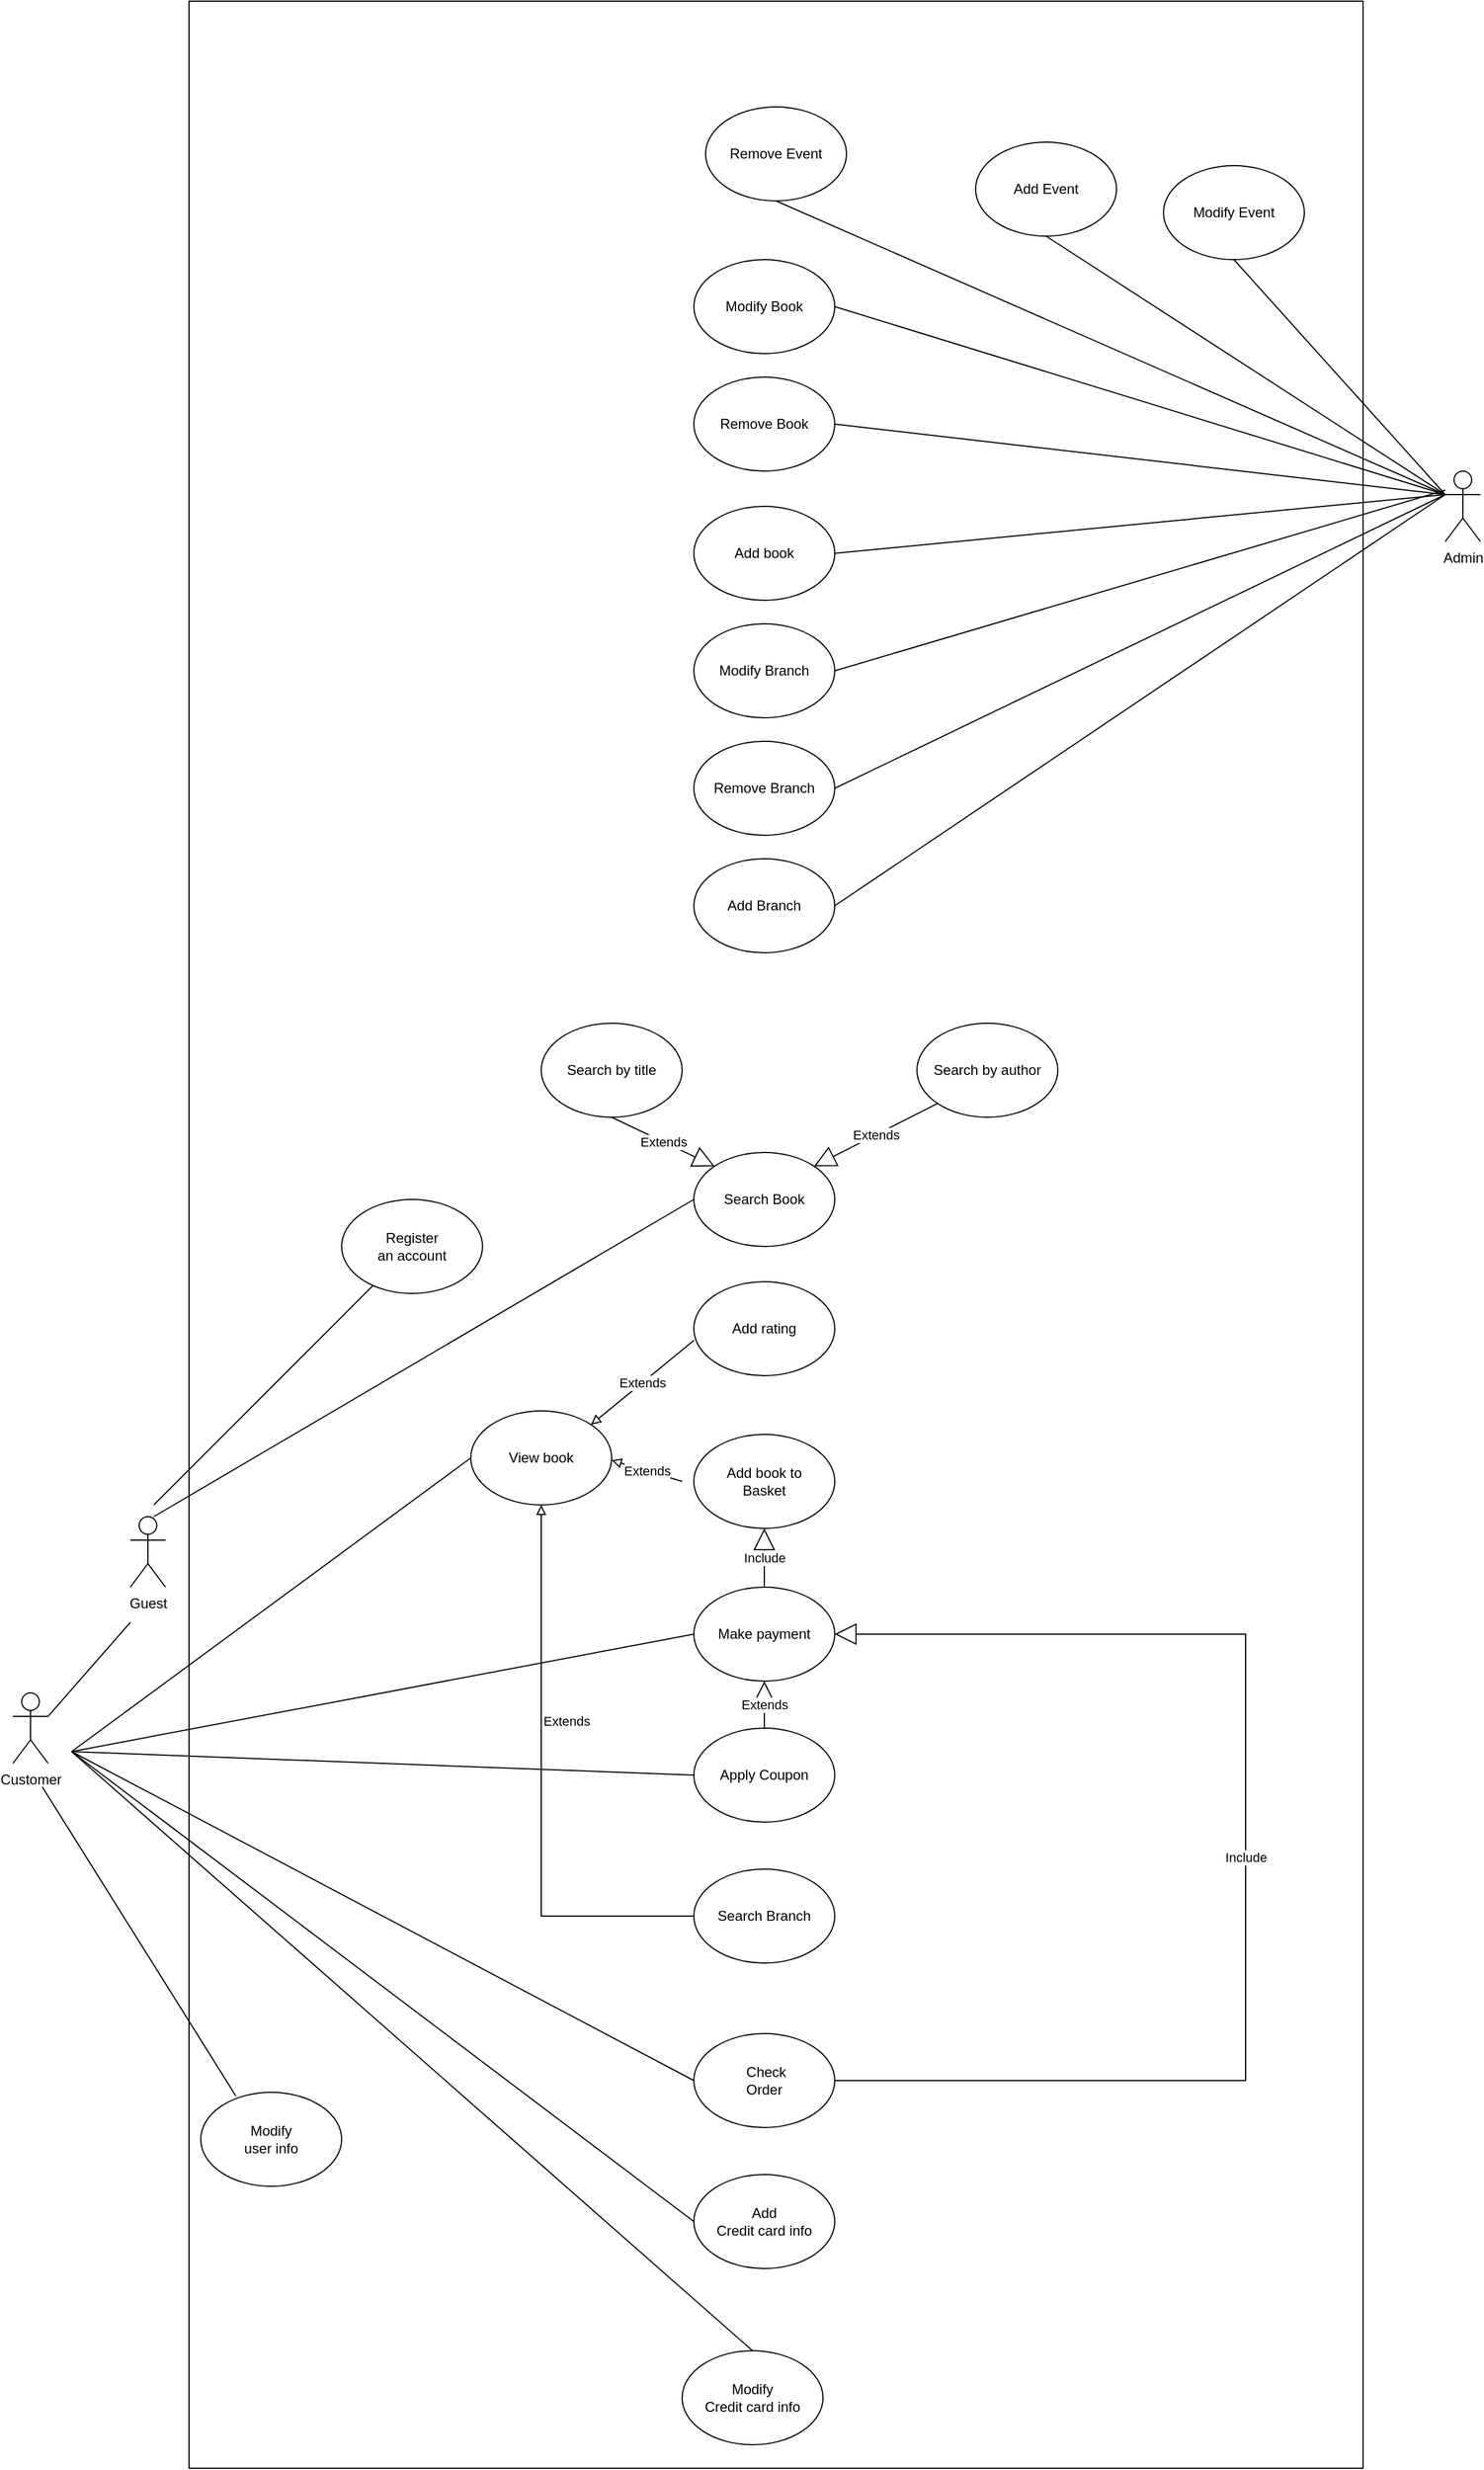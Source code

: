 <mxfile version="20.8.22" type="device"><diagram name="Page-1" id="tZQ85olv9KjOJLr_Hm8N"><mxGraphModel dx="1877" dy="989" grid="1" gridSize="10" guides="1" tooltips="1" connect="1" arrows="1" fold="1" page="1" pageScale="1" pageWidth="1654" pageHeight="2336" math="0" shadow="0"><root><mxCell id="0"/><mxCell id="1" parent="0"/><mxCell id="_yf5WQ7YPVkoK4HTsT3I-1" value="Search Book" style="ellipse;whiteSpace=wrap;html=1;" parent="1" vertex="1"><mxGeometry x="730" y="1010" width="120" height="80" as="geometry"/></mxCell><mxCell id="_yf5WQ7YPVkoK4HTsT3I-2" value="Customer" style="shape=umlActor;verticalLabelPosition=bottom;verticalAlign=top;html=1;outlineConnect=0;" parent="1" vertex="1"><mxGeometry x="150" y="1470" width="30" height="60" as="geometry"/></mxCell><mxCell id="_yf5WQ7YPVkoK4HTsT3I-3" value="Guest" style="shape=umlActor;verticalLabelPosition=bottom;verticalAlign=top;html=1;outlineConnect=0;" parent="1" vertex="1"><mxGeometry x="250" y="1320" width="30" height="60" as="geometry"/></mxCell><mxCell id="_yf5WQ7YPVkoK4HTsT3I-6" value="Admin" style="shape=umlActor;verticalLabelPosition=bottom;verticalAlign=top;html=1;outlineConnect=0;" parent="1" vertex="1"><mxGeometry x="1370" y="430" width="30" height="60" as="geometry"/></mxCell><mxCell id="_yf5WQ7YPVkoK4HTsT3I-9" value="Add book to&lt;br&gt;Basket" style="ellipse;whiteSpace=wrap;html=1;" parent="1" vertex="1"><mxGeometry x="730" y="1250" width="120" height="80" as="geometry"/></mxCell><mxCell id="_yf5WQ7YPVkoK4HTsT3I-10" value="Search Branch" style="ellipse;whiteSpace=wrap;html=1;" parent="1" vertex="1"><mxGeometry x="730" y="1620" width="120" height="80" as="geometry"/></mxCell><mxCell id="_yf5WQ7YPVkoK4HTsT3I-11" value="Add rating" style="ellipse;whiteSpace=wrap;html=1;" parent="1" vertex="1"><mxGeometry x="730" y="1120" width="120" height="80" as="geometry"/></mxCell><mxCell id="_yf5WQ7YPVkoK4HTsT3I-12" value="Apply Coupon" style="ellipse;whiteSpace=wrap;html=1;" parent="1" vertex="1"><mxGeometry x="730" y="1500" width="120" height="80" as="geometry"/></mxCell><mxCell id="_yf5WQ7YPVkoK4HTsT3I-13" value="Make payment" style="ellipse;whiteSpace=wrap;html=1;" parent="1" vertex="1"><mxGeometry x="730" y="1380" width="120" height="80" as="geometry"/></mxCell><mxCell id="_yf5WQ7YPVkoK4HTsT3I-14" value="Add&lt;br&gt;Credit card info" style="ellipse;whiteSpace=wrap;html=1;" parent="1" vertex="1"><mxGeometry x="730" y="1880" width="120" height="80" as="geometry"/></mxCell><mxCell id="_yf5WQ7YPVkoK4HTsT3I-15" value="&amp;nbsp;Check&lt;br&gt;Order" style="ellipse;whiteSpace=wrap;html=1;" parent="1" vertex="1"><mxGeometry x="730" y="1760" width="120" height="80" as="geometry"/></mxCell><mxCell id="_yf5WQ7YPVkoK4HTsT3I-16" value="Add book" style="ellipse;whiteSpace=wrap;html=1;" parent="1" vertex="1"><mxGeometry x="730" y="460" width="120" height="80" as="geometry"/></mxCell><mxCell id="_yf5WQ7YPVkoK4HTsT3I-17" value="Remove Book" style="ellipse;whiteSpace=wrap;html=1;" parent="1" vertex="1"><mxGeometry x="730" y="350" width="120" height="80" as="geometry"/></mxCell><mxCell id="_yf5WQ7YPVkoK4HTsT3I-18" value="Add Branch" style="ellipse;whiteSpace=wrap;html=1;" parent="1" vertex="1"><mxGeometry x="730" y="760" width="120" height="80" as="geometry"/></mxCell><mxCell id="_yf5WQ7YPVkoK4HTsT3I-19" value="Remove Branch" style="ellipse;whiteSpace=wrap;html=1;" parent="1" vertex="1"><mxGeometry x="730" y="660" width="120" height="80" as="geometry"/></mxCell><mxCell id="_yf5WQ7YPVkoK4HTsT3I-20" value="Add Event" style="ellipse;whiteSpace=wrap;html=1;" parent="1" vertex="1"><mxGeometry x="970" y="150" width="120" height="80" as="geometry"/></mxCell><mxCell id="_yf5WQ7YPVkoK4HTsT3I-21" value="Remove Event" style="ellipse;whiteSpace=wrap;html=1;" parent="1" vertex="1"><mxGeometry x="740" y="120" width="120" height="80" as="geometry"/></mxCell><mxCell id="_yf5WQ7YPVkoK4HTsT3I-22" value="Search by title" style="ellipse;whiteSpace=wrap;html=1;" parent="1" vertex="1"><mxGeometry x="600" y="900" width="120" height="80" as="geometry"/></mxCell><mxCell id="_yf5WQ7YPVkoK4HTsT3I-23" value="Search by author" style="ellipse;whiteSpace=wrap;html=1;" parent="1" vertex="1"><mxGeometry x="920" y="900" width="120" height="80" as="geometry"/></mxCell><mxCell id="_yf5WQ7YPVkoK4HTsT3I-25" value="Modify Branch" style="ellipse;whiteSpace=wrap;html=1;" parent="1" vertex="1"><mxGeometry x="730" y="560" width="120" height="80" as="geometry"/></mxCell><mxCell id="_yf5WQ7YPVkoK4HTsT3I-29" value="Modify Book" style="ellipse;whiteSpace=wrap;html=1;" parent="1" vertex="1"><mxGeometry x="730" y="250" width="120" height="80" as="geometry"/></mxCell><mxCell id="_yf5WQ7YPVkoK4HTsT3I-30" value="Modify Event" style="ellipse;whiteSpace=wrap;html=1;" parent="1" vertex="1"><mxGeometry x="1130" y="170" width="120" height="80" as="geometry"/></mxCell><mxCell id="_yf5WQ7YPVkoK4HTsT3I-40" value="" style="endArrow=none;html=1;rounded=0;exitX=1;exitY=0.333;exitDx=0;exitDy=0;exitPerimeter=0;" parent="1" source="_yf5WQ7YPVkoK4HTsT3I-2" edge="1"><mxGeometry width="50" height="50" relative="1" as="geometry"><mxPoint x="770" y="1500" as="sourcePoint"/><mxPoint x="250" y="1410" as="targetPoint"/></mxGeometry></mxCell><mxCell id="_yf5WQ7YPVkoK4HTsT3I-41" value="" style="endArrow=none;html=1;rounded=0;exitX=1;exitY=0.333;exitDx=0;exitDy=0;exitPerimeter=0;entryX=0;entryY=0.5;entryDx=0;entryDy=0;" parent="1" target="_yf5WQ7YPVkoK4HTsT3I-1" edge="1"><mxGeometry width="50" height="50" relative="1" as="geometry"><mxPoint x="270" y="1320" as="sourcePoint"/><mxPoint x="340" y="1240" as="targetPoint"/></mxGeometry></mxCell><mxCell id="_yf5WQ7YPVkoK4HTsT3I-42" value="" style="endArrow=none;html=1;rounded=0;entryX=0;entryY=0.5;entryDx=0;entryDy=0;" parent="1" target="cXEw7G7dg7JgtxjD6G1c-10" edge="1"><mxGeometry width="50" height="50" relative="1" as="geometry"><mxPoint x="200" y="1520" as="sourcePoint"/><mxPoint x="720" y="1180" as="targetPoint"/></mxGeometry></mxCell><mxCell id="_yf5WQ7YPVkoK4HTsT3I-44" value="" style="endArrow=none;html=1;rounded=0;exitX=1;exitY=0.333;exitDx=0;exitDy=0;exitPerimeter=0;entryX=0;entryY=0.5;entryDx=0;entryDy=0;" parent="1" target="_yf5WQ7YPVkoK4HTsT3I-13" edge="1"><mxGeometry width="50" height="50" relative="1" as="geometry"><mxPoint x="200" y="1520" as="sourcePoint"/><mxPoint x="730" y="1290" as="targetPoint"/></mxGeometry></mxCell><mxCell id="_yf5WQ7YPVkoK4HTsT3I-45" value="" style="endArrow=none;html=1;rounded=0;entryX=0;entryY=0.5;entryDx=0;entryDy=0;exitX=0.5;exitY=1;exitDx=0;exitDy=0;endFill=0;startArrow=block;startFill=0;" parent="1" target="_yf5WQ7YPVkoK4HTsT3I-10" edge="1" source="cXEw7G7dg7JgtxjD6G1c-10"><mxGeometry width="50" height="50" relative="1" as="geometry"><mxPoint x="430" y="1590" as="sourcePoint"/><mxPoint x="730" y="1420" as="targetPoint"/><Array as="points"><mxPoint x="600" y="1660"/></Array></mxGeometry></mxCell><mxCell id="_yf5WQ7YPVkoK4HTsT3I-46" value="" style="endArrow=none;html=1;rounded=0;entryX=0;entryY=0.5;entryDx=0;entryDy=0;" parent="1" target="_yf5WQ7YPVkoK4HTsT3I-12" edge="1"><mxGeometry width="50" height="50" relative="1" as="geometry"><mxPoint x="200" y="1520" as="sourcePoint"/><mxPoint x="740" y="1558" as="targetPoint"/></mxGeometry></mxCell><mxCell id="_yf5WQ7YPVkoK4HTsT3I-47" value="" style="endArrow=none;html=1;rounded=0;entryX=0;entryY=0.5;entryDx=0;entryDy=0;" parent="1" target="_yf5WQ7YPVkoK4HTsT3I-15" edge="1"><mxGeometry width="50" height="50" relative="1" as="geometry"><mxPoint x="200" y="1520" as="sourcePoint"/><mxPoint x="740" y="1690" as="targetPoint"/></mxGeometry></mxCell><mxCell id="_yf5WQ7YPVkoK4HTsT3I-48" value="" style="endArrow=none;html=1;rounded=0;entryX=0;entryY=0.5;entryDx=0;entryDy=0;" parent="1" target="_yf5WQ7YPVkoK4HTsT3I-14" edge="1"><mxGeometry width="50" height="50" relative="1" as="geometry"><mxPoint x="200" y="1520" as="sourcePoint"/><mxPoint x="740" y="1810" as="targetPoint"/></mxGeometry></mxCell><mxCell id="_yf5WQ7YPVkoK4HTsT3I-49" value="" style="endArrow=none;html=1;rounded=0;entryX=0;entryY=0.333;entryDx=0;entryDy=0;entryPerimeter=0;exitX=0.5;exitY=1;exitDx=0;exitDy=0;" parent="1" source="_yf5WQ7YPVkoK4HTsT3I-20" target="_yf5WQ7YPVkoK4HTsT3I-6" edge="1"><mxGeometry width="50" height="50" relative="1" as="geometry"><mxPoint x="1220" y="410" as="sourcePoint"/><mxPoint x="1340" y="470" as="targetPoint"/></mxGeometry></mxCell><mxCell id="_yf5WQ7YPVkoK4HTsT3I-50" value="" style="endArrow=none;html=1;rounded=0;exitX=0.5;exitY=1;exitDx=0;exitDy=0;" parent="1" source="_yf5WQ7YPVkoK4HTsT3I-21" edge="1"><mxGeometry width="50" height="50" relative="1" as="geometry"><mxPoint x="1130" y="110" as="sourcePoint"/><mxPoint x="1370" y="450" as="targetPoint"/></mxGeometry></mxCell><mxCell id="_yf5WQ7YPVkoK4HTsT3I-53" value="" style="endArrow=none;html=1;rounded=0;exitX=1;exitY=0.5;exitDx=0;exitDy=0;" parent="1" source="_yf5WQ7YPVkoK4HTsT3I-17" edge="1"><mxGeometry width="50" height="50" relative="1" as="geometry"><mxPoint x="860" y="300" as="sourcePoint"/><mxPoint x="1370" y="450" as="targetPoint"/></mxGeometry></mxCell><mxCell id="_yf5WQ7YPVkoK4HTsT3I-54" value="" style="endArrow=none;html=1;rounded=0;exitX=1;exitY=0.5;exitDx=0;exitDy=0;" parent="1" source="_yf5WQ7YPVkoK4HTsT3I-16" edge="1"><mxGeometry width="50" height="50" relative="1" as="geometry"><mxPoint x="850" y="390" as="sourcePoint"/><mxPoint x="1370" y="450" as="targetPoint"/></mxGeometry></mxCell><mxCell id="_yf5WQ7YPVkoK4HTsT3I-55" value="" style="endArrow=none;html=1;rounded=0;exitX=1;exitY=0.5;exitDx=0;exitDy=0;" parent="1" source="_yf5WQ7YPVkoK4HTsT3I-19" edge="1"><mxGeometry width="50" height="50" relative="1" as="geometry"><mxPoint x="850" y="500" as="sourcePoint"/><mxPoint x="1370" y="450" as="targetPoint"/></mxGeometry></mxCell><mxCell id="_yf5WQ7YPVkoK4HTsT3I-56" value="" style="endArrow=none;html=1;rounded=0;exitX=1;exitY=0.5;exitDx=0;exitDy=0;" parent="1" source="_yf5WQ7YPVkoK4HTsT3I-18" edge="1"><mxGeometry width="50" height="50" relative="1" as="geometry"><mxPoint x="850" y="700" as="sourcePoint"/><mxPoint x="1370" y="450" as="targetPoint"/></mxGeometry></mxCell><mxCell id="_yf5WQ7YPVkoK4HTsT3I-59" value="Extends" style="endArrow=block;endSize=16;endFill=0;html=1;rounded=0;exitX=0.5;exitY=1;exitDx=0;exitDy=0;entryX=0;entryY=0;entryDx=0;entryDy=0;" parent="1" source="_yf5WQ7YPVkoK4HTsT3I-22" target="_yf5WQ7YPVkoK4HTsT3I-1" edge="1"><mxGeometry width="160" relative="1" as="geometry"><mxPoint x="880" y="980" as="sourcePoint"/><mxPoint x="790" y="1009" as="targetPoint"/></mxGeometry></mxCell><mxCell id="_yf5WQ7YPVkoK4HTsT3I-62" value="Extends" style="endArrow=block;endSize=16;endFill=0;html=1;rounded=0;entryX=1;entryY=0;entryDx=0;entryDy=0;exitX=0;exitY=1;exitDx=0;exitDy=0;" parent="1" source="_yf5WQ7YPVkoK4HTsT3I-23" target="_yf5WQ7YPVkoK4HTsT3I-1" edge="1"><mxGeometry width="160" relative="1" as="geometry"><mxPoint x="880" y="1010" as="sourcePoint"/><mxPoint x="982" y="1066" as="targetPoint"/></mxGeometry></mxCell><mxCell id="W_PnwGskH5_R9AePIkD9-1" value="Extends" style="endArrow=block;endSize=16;endFill=0;html=1;rounded=0;entryX=1;entryY=0;entryDx=0;entryDy=0;exitX=0.5;exitY=0;exitDx=0;exitDy=0;" parent="1" source="_yf5WQ7YPVkoK4HTsT3I-12" edge="1"><mxGeometry width="160" relative="1" as="geometry"><mxPoint x="790" y="1486.504" as="sourcePoint"/><mxPoint x="790" y="1460" as="targetPoint"/></mxGeometry></mxCell><mxCell id="cXEw7G7dg7JgtxjD6G1c-1" value="" style="endArrow=none;html=1;rounded=0;entryX=0;entryY=0.333;entryDx=0;entryDy=0;entryPerimeter=0;exitX=0.5;exitY=1;exitDx=0;exitDy=0;" edge="1" parent="1" source="_yf5WQ7YPVkoK4HTsT3I-30"><mxGeometry width="50" height="50" relative="1" as="geometry"><mxPoint x="1120" y="100" as="sourcePoint"/><mxPoint x="1370" y="450" as="targetPoint"/></mxGeometry></mxCell><mxCell id="cXEw7G7dg7JgtxjD6G1c-2" value="" style="endArrow=none;html=1;rounded=0;exitX=1;exitY=0.5;exitDx=0;exitDy=0;" edge="1" parent="1" source="_yf5WQ7YPVkoK4HTsT3I-29"><mxGeometry width="50" height="50" relative="1" as="geometry"><mxPoint x="860" y="190" as="sourcePoint"/><mxPoint x="1370" y="450" as="targetPoint"/></mxGeometry></mxCell><mxCell id="cXEw7G7dg7JgtxjD6G1c-3" value="" style="endArrow=none;html=1;rounded=0;exitX=1;exitY=0.5;exitDx=0;exitDy=0;" edge="1" parent="1" source="_yf5WQ7YPVkoK4HTsT3I-25"><mxGeometry width="50" height="50" relative="1" as="geometry"><mxPoint x="860" y="510" as="sourcePoint"/><mxPoint x="1370" y="446.257" as="targetPoint"/></mxGeometry></mxCell><mxCell id="cXEw7G7dg7JgtxjD6G1c-4" value="Include" style="endArrow=block;endSize=16;endFill=0;html=1;rounded=0;exitX=0.5;exitY=0;exitDx=0;exitDy=0;entryX=0.5;entryY=1;entryDx=0;entryDy=0;" edge="1" parent="1" source="_yf5WQ7YPVkoK4HTsT3I-13" target="_yf5WQ7YPVkoK4HTsT3I-9"><mxGeometry width="160" relative="1" as="geometry"><mxPoint x="908" y="1328" as="sourcePoint"/><mxPoint x="940" y="1340" as="targetPoint"/></mxGeometry></mxCell><mxCell id="cXEw7G7dg7JgtxjD6G1c-5" value="Include" style="endArrow=block;endSize=16;endFill=0;html=1;rounded=0;exitX=1;exitY=0.5;exitDx=0;exitDy=0;entryX=1;entryY=0.5;entryDx=0;entryDy=0;" edge="1" parent="1" source="_yf5WQ7YPVkoK4HTsT3I-15" target="_yf5WQ7YPVkoK4HTsT3I-13"><mxGeometry width="160" relative="1" as="geometry"><mxPoint x="890" y="1320" as="sourcePoint"/><mxPoint x="1080" y="1480" as="targetPoint"/><Array as="points"><mxPoint x="1200" y="1800"/><mxPoint x="1200" y="1420"/></Array></mxGeometry></mxCell><mxCell id="cXEw7G7dg7JgtxjD6G1c-7" value="Modify&lt;br&gt;Credit card info" style="ellipse;whiteSpace=wrap;html=1;" vertex="1" parent="1"><mxGeometry x="720" y="2030" width="120" height="80" as="geometry"/></mxCell><mxCell id="cXEw7G7dg7JgtxjD6G1c-9" value="" style="endArrow=none;html=1;rounded=0;entryX=0.5;entryY=0;entryDx=0;entryDy=0;" edge="1" parent="1" target="cXEw7G7dg7JgtxjD6G1c-7"><mxGeometry width="50" height="50" relative="1" as="geometry"><mxPoint x="200" y="1520" as="sourcePoint"/><mxPoint x="730" y="1920" as="targetPoint"/></mxGeometry></mxCell><mxCell id="cXEw7G7dg7JgtxjD6G1c-10" value="View book" style="ellipse;whiteSpace=wrap;html=1;" vertex="1" parent="1"><mxGeometry x="540" y="1230" width="120" height="80" as="geometry"/></mxCell><mxCell id="cXEw7G7dg7JgtxjD6G1c-11" value="Extends" style="endArrow=none;endSize=16;endFill=0;html=1;rounded=0;entryX=0;entryY=0.625;entryDx=0;entryDy=0;exitX=1;exitY=0;exitDx=0;exitDy=0;entryPerimeter=0;startArrow=block;startFill=0;" edge="1" parent="1" source="cXEw7G7dg7JgtxjD6G1c-10" target="_yf5WQ7YPVkoK4HTsT3I-11"><mxGeometry width="160" relative="1" as="geometry"><mxPoint x="800" y="1510" as="sourcePoint"/><mxPoint x="800" y="1470" as="targetPoint"/></mxGeometry></mxCell><mxCell id="cXEw7G7dg7JgtxjD6G1c-12" value="Extends" style="endArrow=none;endSize=16;endFill=0;html=1;rounded=0;exitX=1;exitY=0;exitDx=0;exitDy=0;startArrow=block;startFill=0;" edge="1" parent="1"><mxGeometry width="160" relative="1" as="geometry"><mxPoint x="660" y="1272" as="sourcePoint"/><mxPoint x="720" y="1290" as="targetPoint"/></mxGeometry></mxCell><mxCell id="cXEw7G7dg7JgtxjD6G1c-13" value="&lt;span style=&quot;color: rgb(0, 0, 0); font-family: Helvetica; font-size: 11px; font-style: normal; font-variant-ligatures: normal; font-variant-caps: normal; font-weight: 400; letter-spacing: normal; orphans: 2; text-align: center; text-indent: 0px; text-transform: none; widows: 2; word-spacing: 0px; -webkit-text-stroke-width: 0px; background-color: rgb(255, 255, 255); text-decoration-thickness: initial; text-decoration-style: initial; text-decoration-color: initial; float: none; display: inline !important;&quot;&gt;Extends&lt;/span&gt;" style="text;whiteSpace=wrap;html=1;" vertex="1" parent="1"><mxGeometry x="600" y="1480" width="70" height="40" as="geometry"/></mxCell><mxCell id="cXEw7G7dg7JgtxjD6G1c-14" value="Register&lt;br&gt;an account" style="ellipse;whiteSpace=wrap;html=1;" vertex="1" parent="1"><mxGeometry x="430" y="1050" width="120" height="80" as="geometry"/></mxCell><mxCell id="cXEw7G7dg7JgtxjD6G1c-15" value="" style="endArrow=none;html=1;rounded=0;" edge="1" parent="1" source="cXEw7G7dg7JgtxjD6G1c-14"><mxGeometry width="50" height="50" relative="1" as="geometry"><mxPoint x="200" y="1220" as="sourcePoint"/><mxPoint x="270" y="1310" as="targetPoint"/></mxGeometry></mxCell><mxCell id="cXEw7G7dg7JgtxjD6G1c-16" value="Modify&lt;br&gt;user info" style="ellipse;whiteSpace=wrap;html=1;" vertex="1" parent="1"><mxGeometry x="310" y="1810" width="120" height="80" as="geometry"/></mxCell><mxCell id="cXEw7G7dg7JgtxjD6G1c-17" value="" style="endArrow=none;html=1;rounded=0;exitX=0.248;exitY=0.037;exitDx=0;exitDy=0;exitPerimeter=0;" edge="1" parent="1" source="cXEw7G7dg7JgtxjD6G1c-16"><mxGeometry width="50" height="50" relative="1" as="geometry"><mxPoint x="330" y="1800" as="sourcePoint"/><mxPoint x="175" y="1550" as="targetPoint"/></mxGeometry></mxCell><mxCell id="cXEw7G7dg7JgtxjD6G1c-18" value="" style="rounded=0;whiteSpace=wrap;html=1;fillColor=none;" vertex="1" parent="1"><mxGeometry x="300" y="30" width="1000" height="2100" as="geometry"/></mxCell></root></mxGraphModel></diagram></mxfile>